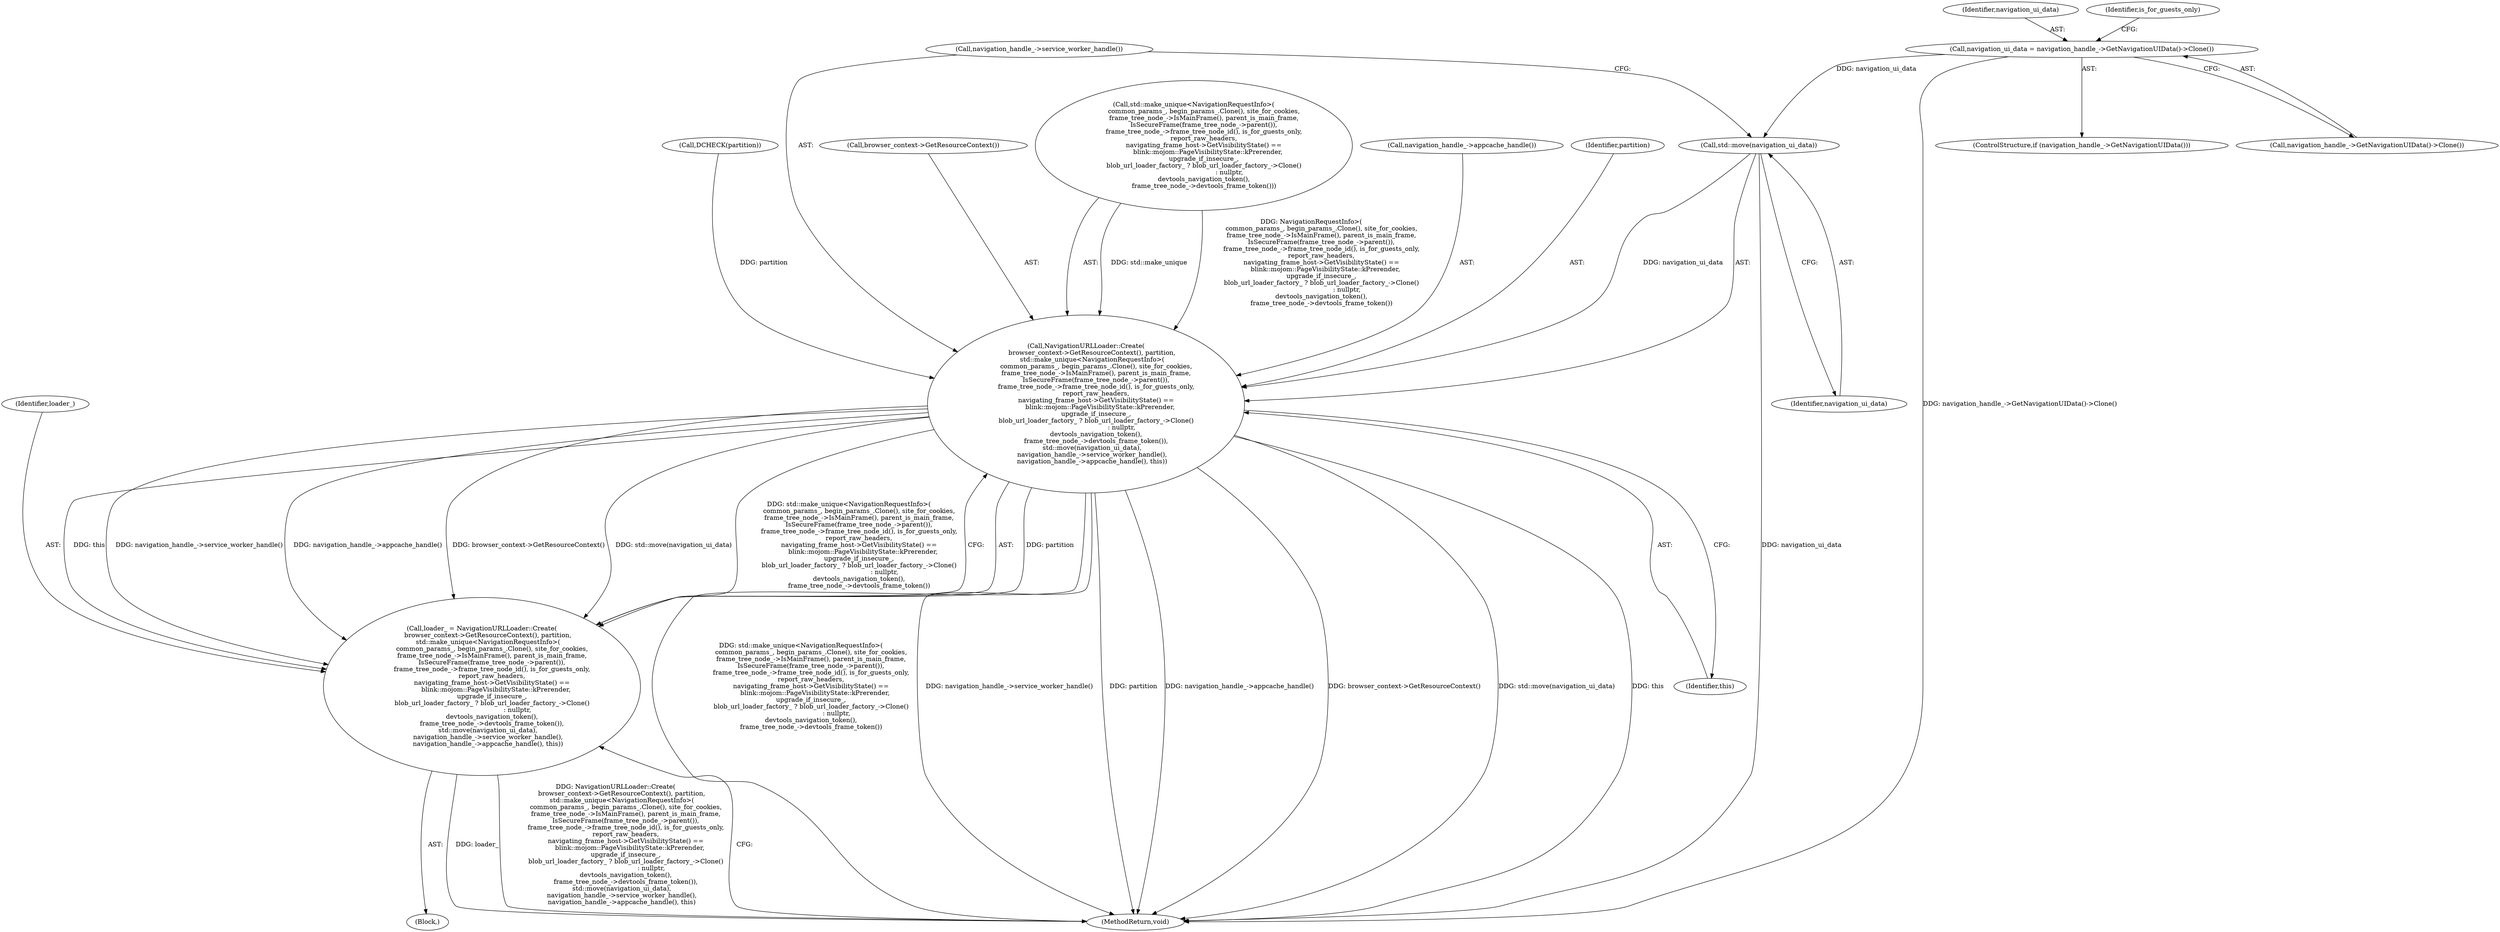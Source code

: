 digraph "0_Chrome_8355de453bb4014b74b2db5d7ca38c5664d65d83@API" {
"1000381" [label="(Call,std::move(navigation_ui_data))"];
"1000319" [label="(Call,navigation_ui_data = navigation_handle_->GetNavigationUIData()->Clone())"];
"1000341" [label="(Call,NavigationURLLoader::Create(\n      browser_context->GetResourceContext(), partition,\n      std::make_unique<NavigationRequestInfo>(\n          common_params_, begin_params_.Clone(), site_for_cookies,\n          frame_tree_node_->IsMainFrame(), parent_is_main_frame,\n          IsSecureFrame(frame_tree_node_->parent()),\n          frame_tree_node_->frame_tree_node_id(), is_for_guests_only,\n          report_raw_headers,\n          navigating_frame_host->GetVisibilityState() ==\n              blink::mojom::PageVisibilityState::kPrerender,\n          upgrade_if_insecure_,\n          blob_url_loader_factory_ ? blob_url_loader_factory_->Clone()\n                                   : nullptr,\n          devtools_navigation_token(),\n          frame_tree_node_->devtools_frame_token()),\n      std::move(navigation_ui_data),\n      navigation_handle_->service_worker_handle(),\n      navigation_handle_->appcache_handle(), this))"];
"1000339" [label="(Call,loader_ = NavigationURLLoader::Create(\n      browser_context->GetResourceContext(), partition,\n      std::make_unique<NavigationRequestInfo>(\n          common_params_, begin_params_.Clone(), site_for_cookies,\n          frame_tree_node_->IsMainFrame(), parent_is_main_frame,\n          IsSecureFrame(frame_tree_node_->parent()),\n          frame_tree_node_->frame_tree_node_id(), is_for_guests_only,\n          report_raw_headers,\n          navigating_frame_host->GetVisibilityState() ==\n              blink::mojom::PageVisibilityState::kPrerender,\n          upgrade_if_insecure_,\n          blob_url_loader_factory_ ? blob_url_loader_factory_->Clone()\n                                   : nullptr,\n          devtools_navigation_token(),\n          frame_tree_node_->devtools_frame_token()),\n      std::move(navigation_ui_data),\n      navigation_handle_->service_worker_handle(),\n      navigation_handle_->appcache_handle(), this))"];
"1000341" [label="(Call,NavigationURLLoader::Create(\n      browser_context->GetResourceContext(), partition,\n      std::make_unique<NavigationRequestInfo>(\n          common_params_, begin_params_.Clone(), site_for_cookies,\n          frame_tree_node_->IsMainFrame(), parent_is_main_frame,\n          IsSecureFrame(frame_tree_node_->parent()),\n          frame_tree_node_->frame_tree_node_id(), is_for_guests_only,\n          report_raw_headers,\n          navigating_frame_host->GetVisibilityState() ==\n              blink::mojom::PageVisibilityState::kPrerender,\n          upgrade_if_insecure_,\n          blob_url_loader_factory_ ? blob_url_loader_factory_->Clone()\n                                   : nullptr,\n          devtools_navigation_token(),\n          frame_tree_node_->devtools_frame_token()),\n      std::move(navigation_ui_data),\n      navigation_handle_->service_worker_handle(),\n      navigation_handle_->appcache_handle(), this))"];
"1000340" [label="(Identifier,loader_)"];
"1000339" [label="(Call,loader_ = NavigationURLLoader::Create(\n      browser_context->GetResourceContext(), partition,\n      std::make_unique<NavigationRequestInfo>(\n          common_params_, begin_params_.Clone(), site_for_cookies,\n          frame_tree_node_->IsMainFrame(), parent_is_main_frame,\n          IsSecureFrame(frame_tree_node_->parent()),\n          frame_tree_node_->frame_tree_node_id(), is_for_guests_only,\n          report_raw_headers,\n          navigating_frame_host->GetVisibilityState() ==\n              blink::mojom::PageVisibilityState::kPrerender,\n          upgrade_if_insecure_,\n          blob_url_loader_factory_ ? blob_url_loader_factory_->Clone()\n                                   : nullptr,\n          devtools_navigation_token(),\n          frame_tree_node_->devtools_frame_token()),\n      std::move(navigation_ui_data),\n      navigation_handle_->service_worker_handle(),\n      navigation_handle_->appcache_handle(), this))"];
"1000381" [label="(Call,std::move(navigation_ui_data))"];
"1000319" [label="(Call,navigation_ui_data = navigation_handle_->GetNavigationUIData()->Clone())"];
"1000320" [label="(Identifier,navigation_ui_data)"];
"1000383" [label="(Call,navigation_handle_->service_worker_handle())"];
"1000324" [label="(Identifier,is_for_guests_only)"];
"1000317" [label="(ControlStructure,if (navigation_handle_->GetNavigationUIData()))"];
"1000382" [label="(Identifier,navigation_ui_data)"];
"1000321" [label="(Call,navigation_handle_->GetNavigationUIData()->Clone())"];
"1000342" [label="(Call,browser_context->GetResourceContext())"];
"1000344" [label="(Call,std::make_unique<NavigationRequestInfo>(\n          common_params_, begin_params_.Clone(), site_for_cookies,\n          frame_tree_node_->IsMainFrame(), parent_is_main_frame,\n          IsSecureFrame(frame_tree_node_->parent()),\n          frame_tree_node_->frame_tree_node_id(), is_for_guests_only,\n          report_raw_headers,\n          navigating_frame_host->GetVisibilityState() ==\n              blink::mojom::PageVisibilityState::kPrerender,\n          upgrade_if_insecure_,\n          blob_url_loader_factory_ ? blob_url_loader_factory_->Clone()\n                                   : nullptr,\n          devtools_navigation_token(),\n          frame_tree_node_->devtools_frame_token()))"];
"1000199" [label="(Call,DCHECK(partition))"];
"1000384" [label="(Call,navigation_handle_->appcache_handle())"];
"1000103" [label="(Block,)"];
"1000386" [label="(MethodReturn,void)"];
"1000385" [label="(Identifier,this)"];
"1000343" [label="(Identifier,partition)"];
"1000381" -> "1000341"  [label="AST: "];
"1000381" -> "1000382"  [label="CFG: "];
"1000382" -> "1000381"  [label="AST: "];
"1000383" -> "1000381"  [label="CFG: "];
"1000381" -> "1000386"  [label="DDG: navigation_ui_data"];
"1000381" -> "1000341"  [label="DDG: navigation_ui_data"];
"1000319" -> "1000381"  [label="DDG: navigation_ui_data"];
"1000319" -> "1000317"  [label="AST: "];
"1000319" -> "1000321"  [label="CFG: "];
"1000320" -> "1000319"  [label="AST: "];
"1000321" -> "1000319"  [label="AST: "];
"1000324" -> "1000319"  [label="CFG: "];
"1000319" -> "1000386"  [label="DDG: navigation_handle_->GetNavigationUIData()->Clone()"];
"1000341" -> "1000339"  [label="AST: "];
"1000341" -> "1000385"  [label="CFG: "];
"1000342" -> "1000341"  [label="AST: "];
"1000343" -> "1000341"  [label="AST: "];
"1000344" -> "1000341"  [label="AST: "];
"1000383" -> "1000341"  [label="AST: "];
"1000384" -> "1000341"  [label="AST: "];
"1000385" -> "1000341"  [label="AST: "];
"1000339" -> "1000341"  [label="CFG: "];
"1000341" -> "1000386"  [label="DDG: std::make_unique<NavigationRequestInfo>(\n          common_params_, begin_params_.Clone(), site_for_cookies,\n          frame_tree_node_->IsMainFrame(), parent_is_main_frame,\n          IsSecureFrame(frame_tree_node_->parent()),\n          frame_tree_node_->frame_tree_node_id(), is_for_guests_only,\n          report_raw_headers,\n          navigating_frame_host->GetVisibilityState() ==\n              blink::mojom::PageVisibilityState::kPrerender,\n          upgrade_if_insecure_,\n          blob_url_loader_factory_ ? blob_url_loader_factory_->Clone()\n                                   : nullptr,\n          devtools_navigation_token(),\n          frame_tree_node_->devtools_frame_token())"];
"1000341" -> "1000386"  [label="DDG: navigation_handle_->service_worker_handle()"];
"1000341" -> "1000386"  [label="DDG: partition"];
"1000341" -> "1000386"  [label="DDG: navigation_handle_->appcache_handle()"];
"1000341" -> "1000386"  [label="DDG: browser_context->GetResourceContext()"];
"1000341" -> "1000386"  [label="DDG: std::move(navigation_ui_data)"];
"1000341" -> "1000386"  [label="DDG: this"];
"1000341" -> "1000339"  [label="DDG: partition"];
"1000341" -> "1000339"  [label="DDG: this"];
"1000341" -> "1000339"  [label="DDG: navigation_handle_->service_worker_handle()"];
"1000341" -> "1000339"  [label="DDG: navigation_handle_->appcache_handle()"];
"1000341" -> "1000339"  [label="DDG: browser_context->GetResourceContext()"];
"1000341" -> "1000339"  [label="DDG: std::move(navigation_ui_data)"];
"1000341" -> "1000339"  [label="DDG: std::make_unique<NavigationRequestInfo>(\n          common_params_, begin_params_.Clone(), site_for_cookies,\n          frame_tree_node_->IsMainFrame(), parent_is_main_frame,\n          IsSecureFrame(frame_tree_node_->parent()),\n          frame_tree_node_->frame_tree_node_id(), is_for_guests_only,\n          report_raw_headers,\n          navigating_frame_host->GetVisibilityState() ==\n              blink::mojom::PageVisibilityState::kPrerender,\n          upgrade_if_insecure_,\n          blob_url_loader_factory_ ? blob_url_loader_factory_->Clone()\n                                   : nullptr,\n          devtools_navigation_token(),\n          frame_tree_node_->devtools_frame_token())"];
"1000199" -> "1000341"  [label="DDG: partition"];
"1000344" -> "1000341"  [label="DDG: std::make_unique"];
"1000344" -> "1000341"  [label="DDG: NavigationRequestInfo>(\n          common_params_, begin_params_.Clone(), site_for_cookies,\n          frame_tree_node_->IsMainFrame(), parent_is_main_frame,\n          IsSecureFrame(frame_tree_node_->parent()),\n          frame_tree_node_->frame_tree_node_id(), is_for_guests_only,\n          report_raw_headers,\n          navigating_frame_host->GetVisibilityState() ==\n              blink::mojom::PageVisibilityState::kPrerender,\n          upgrade_if_insecure_,\n          blob_url_loader_factory_ ? blob_url_loader_factory_->Clone()\n                                   : nullptr,\n          devtools_navigation_token(),\n          frame_tree_node_->devtools_frame_token())"];
"1000339" -> "1000103"  [label="AST: "];
"1000340" -> "1000339"  [label="AST: "];
"1000386" -> "1000339"  [label="CFG: "];
"1000339" -> "1000386"  [label="DDG: loader_"];
"1000339" -> "1000386"  [label="DDG: NavigationURLLoader::Create(\n      browser_context->GetResourceContext(), partition,\n      std::make_unique<NavigationRequestInfo>(\n          common_params_, begin_params_.Clone(), site_for_cookies,\n          frame_tree_node_->IsMainFrame(), parent_is_main_frame,\n          IsSecureFrame(frame_tree_node_->parent()),\n          frame_tree_node_->frame_tree_node_id(), is_for_guests_only,\n          report_raw_headers,\n          navigating_frame_host->GetVisibilityState() ==\n              blink::mojom::PageVisibilityState::kPrerender,\n          upgrade_if_insecure_,\n          blob_url_loader_factory_ ? blob_url_loader_factory_->Clone()\n                                   : nullptr,\n          devtools_navigation_token(),\n          frame_tree_node_->devtools_frame_token()),\n      std::move(navigation_ui_data),\n      navigation_handle_->service_worker_handle(),\n      navigation_handle_->appcache_handle(), this)"];
}
